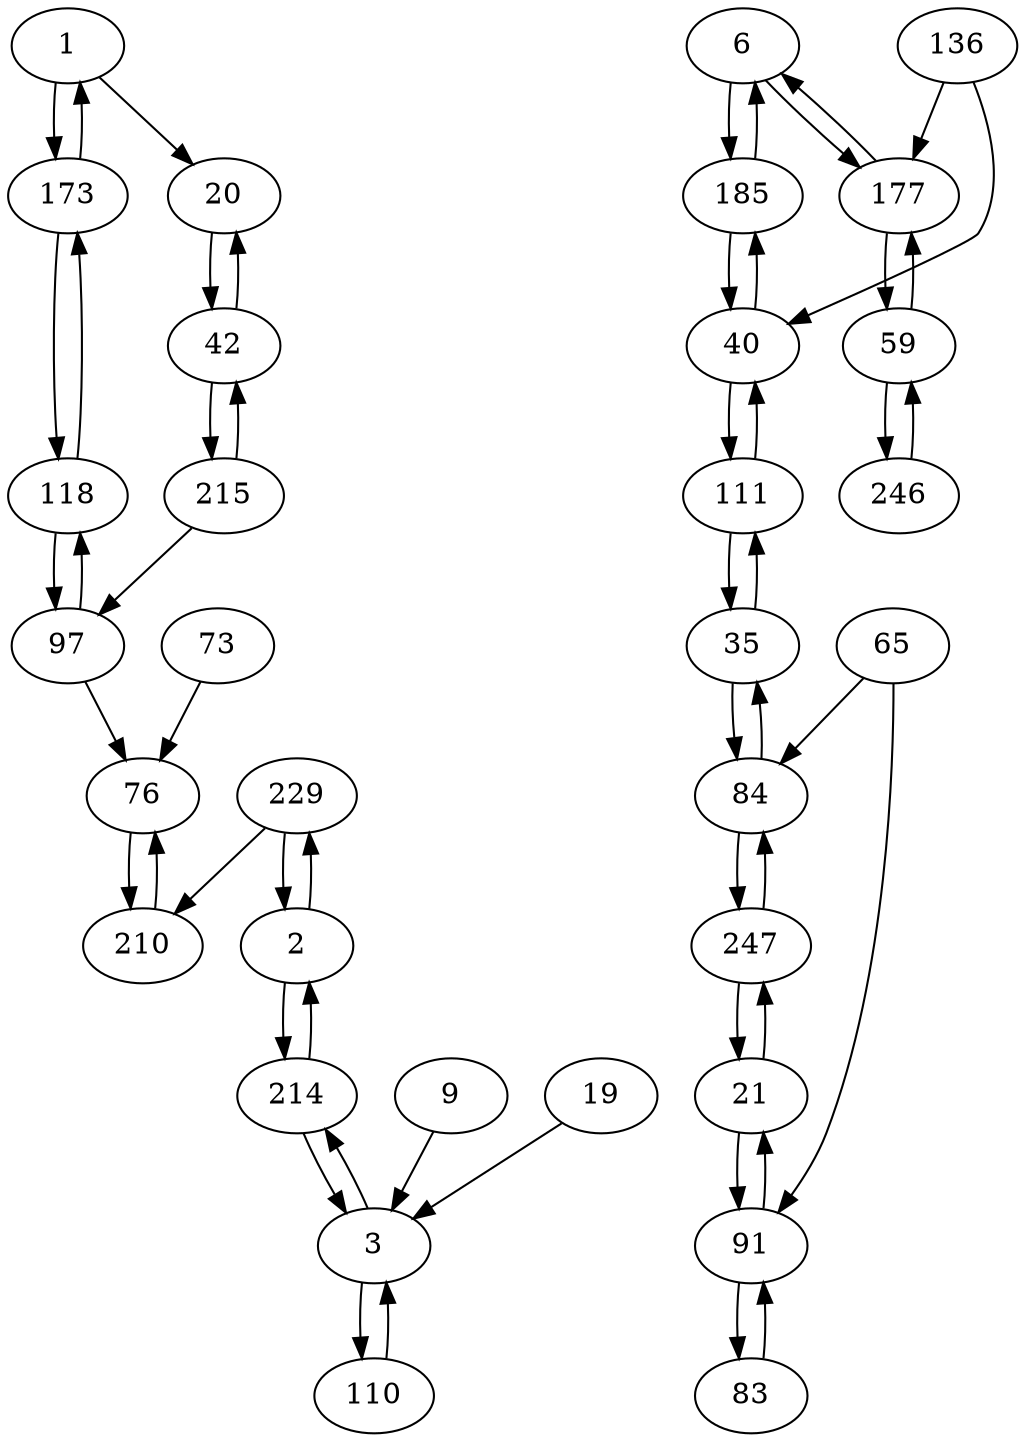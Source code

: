 digraph G {
1 -> 173;
2 -> 229;
3 -> 110;
6 -> 185;
20 -> 42;
21 -> 247;
35 -> 111;
40 -> 111;
42 -> 20;
59 -> 246;
65 -> 91;
73 -> 76;
83 -> 91;
84 -> 247;
91 -> 21;
97 -> 76;
111 -> 35;
118 -> 97;
136 -> 177;
173 -> 1;
177 -> 59;
185 -> 6;
214 -> 3;
215 -> 42;
229 -> 2;
246 -> 59;
247 -> 21;
1 -> 20;
2 -> 214;
3 -> 214;
6 -> 177;
9 -> 3;
19 -> 3;
21 -> 91;
35 -> 84;
40 -> 185;
42 -> 215;
59 -> 177;
65 -> 84;
76 -> 210;
84 -> 35;
91 -> 83;
97 -> 118;
110 -> 3;
111 -> 40;
118 -> 173;
136 -> 40;
173 -> 118;
177 -> 6;
185 -> 40;
210 -> 76;
214 -> 2;
215 -> 97;
229 -> 210;
247 -> 84;
1
2
3
6
9
19
20
21
35
40
42
59
65
73
76
83
84
91
97
110
111
118
136
173
177
185
210
214
215
229
246
247
}
